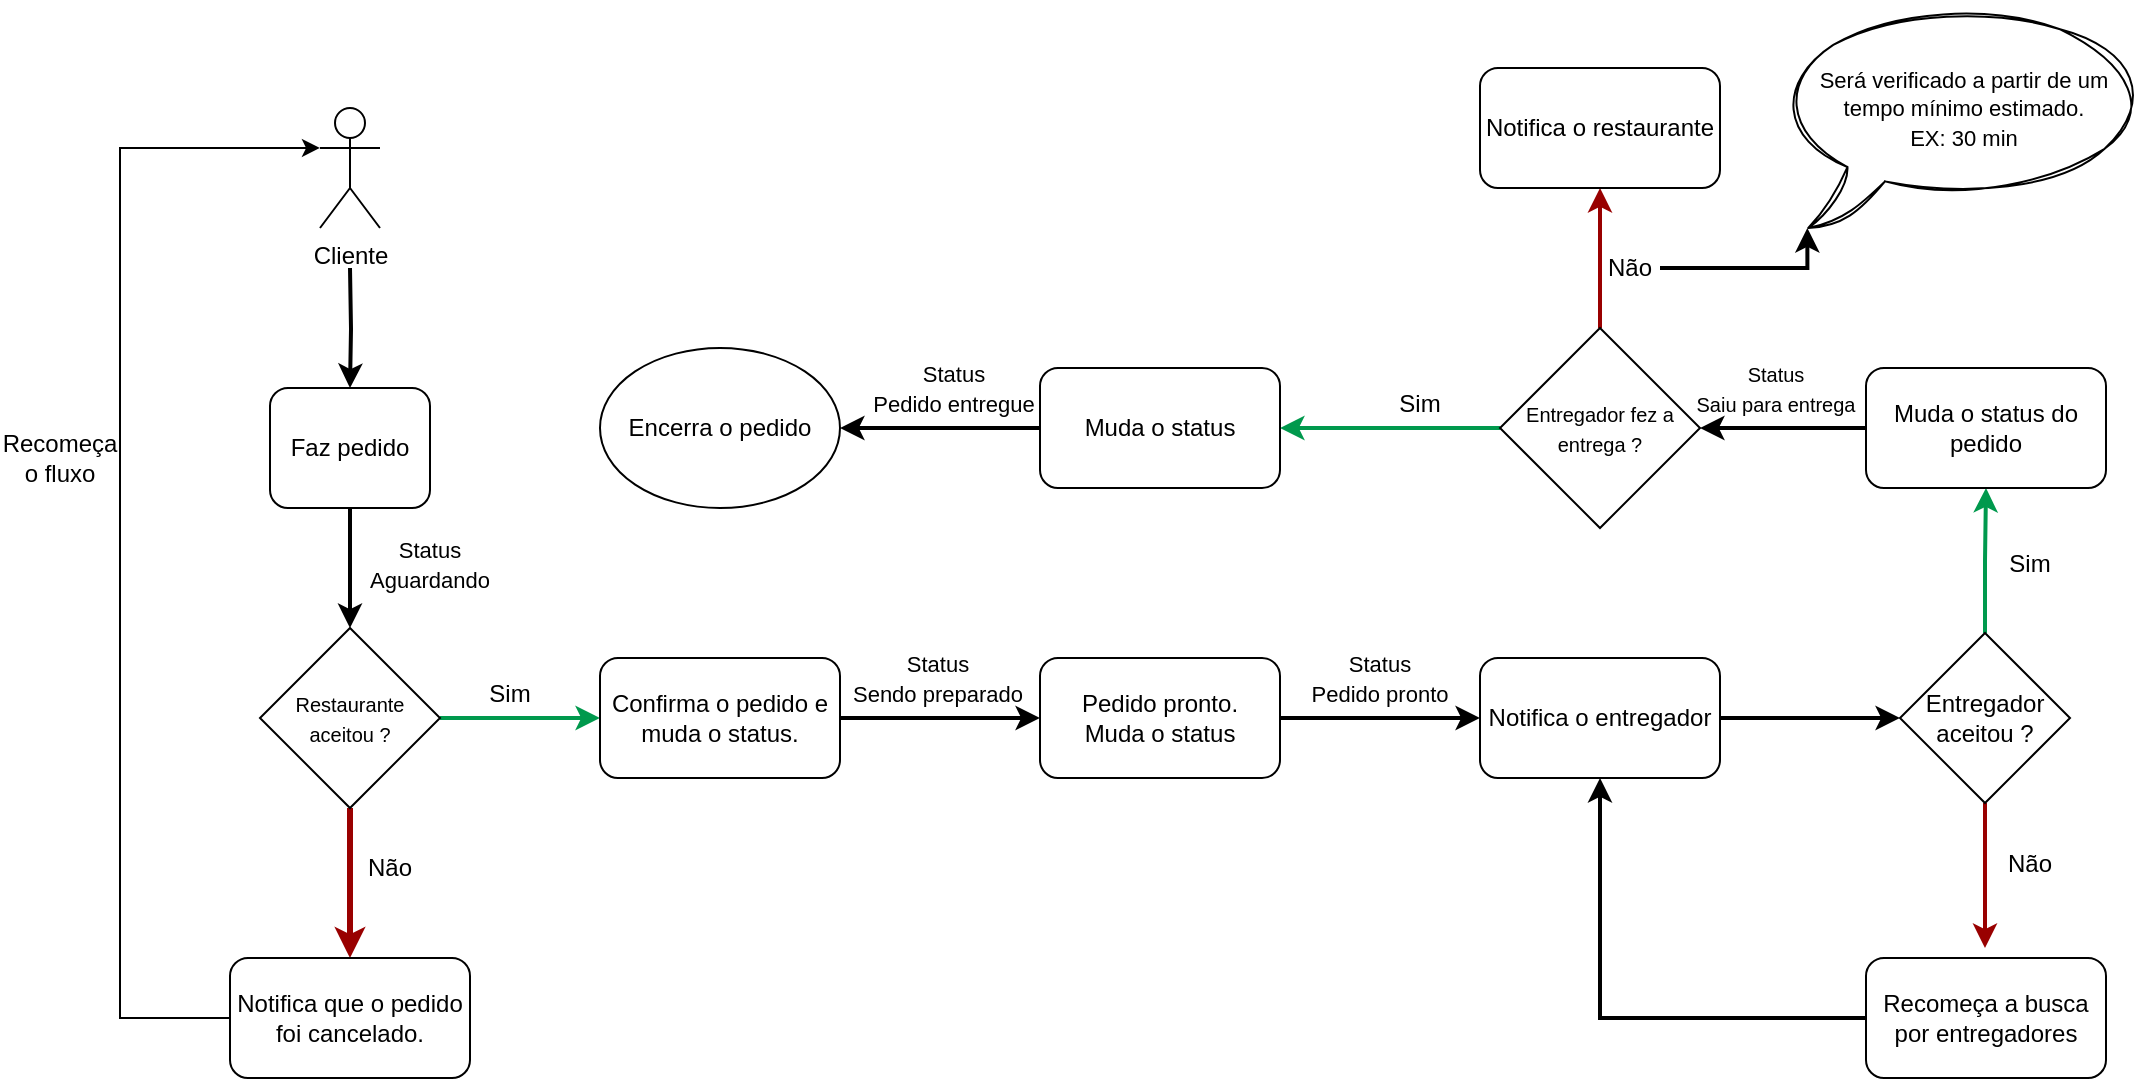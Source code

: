 <mxfile version="28.1.2">
  <diagram name="Página-1" id="fO-d1FPfZqXfKfvwFoon">
    <mxGraphModel dx="2381" dy="914" grid="1" gridSize="10" guides="1" tooltips="1" connect="1" arrows="1" fold="1" page="1" pageScale="1" pageWidth="827" pageHeight="1169" math="0" shadow="0">
      <root>
        <mxCell id="0" />
        <mxCell id="1" parent="0" />
        <mxCell id="8cvfjl4oaJ48gb-QfvNV-30" style="edgeStyle=orthogonalEdgeStyle;rounded=0;orthogonalLoop=1;jettySize=auto;html=1;strokeWidth=2;" parent="1" source="8cvfjl4oaJ48gb-QfvNV-23" target="8cvfjl4oaJ48gb-QfvNV-29" edge="1">
          <mxGeometry relative="1" as="geometry" />
        </mxCell>
        <mxCell id="8cvfjl4oaJ48gb-QfvNV-23" value="Faz pedido" style="rounded=1;whiteSpace=wrap;html=1;" parent="1" vertex="1">
          <mxGeometry x="125" y="240" width="80" height="60" as="geometry" />
        </mxCell>
        <mxCell id="8cvfjl4oaJ48gb-QfvNV-24" value="Cliente" style="shape=umlActor;verticalLabelPosition=bottom;verticalAlign=top;html=1;outlineConnect=0;align=center;" parent="1" vertex="1">
          <mxGeometry x="150" y="100" width="30" height="60" as="geometry" />
        </mxCell>
        <mxCell id="8cvfjl4oaJ48gb-QfvNV-36" style="edgeStyle=orthogonalEdgeStyle;rounded=0;orthogonalLoop=1;jettySize=auto;html=1;exitX=0.5;exitY=1;exitDx=0;exitDy=0;entryX=0.5;entryY=0;entryDx=0;entryDy=0;strokeWidth=3;strokeColor=#990000;" parent="1" source="8cvfjl4oaJ48gb-QfvNV-29" target="8cvfjl4oaJ48gb-QfvNV-34" edge="1">
          <mxGeometry relative="1" as="geometry" />
        </mxCell>
        <mxCell id="8cvfjl4oaJ48gb-QfvNV-42" style="edgeStyle=orthogonalEdgeStyle;rounded=0;orthogonalLoop=1;jettySize=auto;html=1;entryX=0;entryY=0.5;entryDx=0;entryDy=0;strokeWidth=2;strokeColor=#00994D;" parent="1" source="8cvfjl4oaJ48gb-QfvNV-29" target="8cvfjl4oaJ48gb-QfvNV-32" edge="1">
          <mxGeometry relative="1" as="geometry" />
        </mxCell>
        <mxCell id="8cvfjl4oaJ48gb-QfvNV-29" value="&lt;span style=&quot;font-size: 10px;&quot;&gt;Restaurante aceitou ?&lt;/span&gt;" style="rhombus;whiteSpace=wrap;html=1;" parent="1" vertex="1">
          <mxGeometry x="120" y="360" width="90" height="90" as="geometry" />
        </mxCell>
        <mxCell id="8cvfjl4oaJ48gb-QfvNV-43" style="edgeStyle=orthogonalEdgeStyle;rounded=0;orthogonalLoop=1;jettySize=auto;html=1;strokeWidth=2;" parent="1" source="8cvfjl4oaJ48gb-QfvNV-32" target="8cvfjl4oaJ48gb-QfvNV-37" edge="1">
          <mxGeometry relative="1" as="geometry" />
        </mxCell>
        <mxCell id="8cvfjl4oaJ48gb-QfvNV-32" value="Confirma o pedido e muda o status." style="rounded=1;whiteSpace=wrap;html=1;" parent="1" vertex="1">
          <mxGeometry x="290" y="375" width="120" height="60" as="geometry" />
        </mxCell>
        <mxCell id="8cvfjl4oaJ48gb-QfvNV-34" value="Notifica que o pedido foi cancelado." style="rounded=1;whiteSpace=wrap;html=1;" parent="1" vertex="1">
          <mxGeometry x="105" y="525" width="120" height="60" as="geometry" />
        </mxCell>
        <mxCell id="8cvfjl4oaJ48gb-QfvNV-45" style="edgeStyle=orthogonalEdgeStyle;rounded=0;orthogonalLoop=1;jettySize=auto;html=1;strokeWidth=2;" parent="1" source="8cvfjl4oaJ48gb-QfvNV-37" target="8cvfjl4oaJ48gb-QfvNV-44" edge="1">
          <mxGeometry relative="1" as="geometry" />
        </mxCell>
        <mxCell id="8cvfjl4oaJ48gb-QfvNV-37" value="Pedido pronto.&lt;br&gt;Muda o status" style="rounded=1;whiteSpace=wrap;html=1;" parent="1" vertex="1">
          <mxGeometry x="510" y="375" width="120" height="60" as="geometry" />
        </mxCell>
        <mxCell id="8cvfjl4oaJ48gb-QfvNV-49" style="edgeStyle=orthogonalEdgeStyle;rounded=0;orthogonalLoop=1;jettySize=auto;html=1;entryX=0;entryY=0.5;entryDx=0;entryDy=0;strokeWidth=2;" parent="1" source="8cvfjl4oaJ48gb-QfvNV-44" target="8cvfjl4oaJ48gb-QfvNV-48" edge="1">
          <mxGeometry relative="1" as="geometry" />
        </mxCell>
        <mxCell id="8cvfjl4oaJ48gb-QfvNV-44" value="Notifica o entregador" style="rounded=1;whiteSpace=wrap;html=1;" parent="1" vertex="1">
          <mxGeometry x="730" y="375" width="120" height="60" as="geometry" />
        </mxCell>
        <mxCell id="8cvfjl4oaJ48gb-QfvNV-52" style="edgeStyle=orthogonalEdgeStyle;rounded=0;orthogonalLoop=1;jettySize=auto;html=1;strokeColor=#990000;strokeWidth=2;" parent="1" source="8cvfjl4oaJ48gb-QfvNV-48" edge="1">
          <mxGeometry relative="1" as="geometry">
            <mxPoint x="982.5" y="520" as="targetPoint" />
          </mxGeometry>
        </mxCell>
        <mxCell id="8cvfjl4oaJ48gb-QfvNV-55" style="edgeStyle=orthogonalEdgeStyle;rounded=0;orthogonalLoop=1;jettySize=auto;html=1;entryX=0.5;entryY=1;entryDx=0;entryDy=0;strokeColor=#00994D;strokeWidth=2;" parent="1" source="8cvfjl4oaJ48gb-QfvNV-48" target="8cvfjl4oaJ48gb-QfvNV-54" edge="1">
          <mxGeometry relative="1" as="geometry" />
        </mxCell>
        <mxCell id="8cvfjl4oaJ48gb-QfvNV-48" value="Entregador aceitou ?" style="rhombus;whiteSpace=wrap;html=1;" parent="1" vertex="1">
          <mxGeometry x="940" y="362.5" width="85" height="85" as="geometry" />
        </mxCell>
        <mxCell id="8cvfjl4oaJ48gb-QfvNV-53" style="edgeStyle=orthogonalEdgeStyle;rounded=0;orthogonalLoop=1;jettySize=auto;html=1;entryX=0.5;entryY=1;entryDx=0;entryDy=0;strokeWidth=2;" parent="1" source="8cvfjl4oaJ48gb-QfvNV-51" target="8cvfjl4oaJ48gb-QfvNV-44" edge="1">
          <mxGeometry relative="1" as="geometry" />
        </mxCell>
        <mxCell id="8cvfjl4oaJ48gb-QfvNV-51" value="Recomeça a busca por entregadores" style="rounded=1;whiteSpace=wrap;html=1;" parent="1" vertex="1">
          <mxGeometry x="923" y="525" width="120" height="60" as="geometry" />
        </mxCell>
        <mxCell id="8cvfjl4oaJ48gb-QfvNV-62" style="edgeStyle=orthogonalEdgeStyle;rounded=0;orthogonalLoop=1;jettySize=auto;html=1;entryX=1;entryY=0.5;entryDx=0;entryDy=0;strokeWidth=2;" parent="1" source="8cvfjl4oaJ48gb-QfvNV-54" target="8cvfjl4oaJ48gb-QfvNV-61" edge="1">
          <mxGeometry relative="1" as="geometry" />
        </mxCell>
        <mxCell id="8cvfjl4oaJ48gb-QfvNV-54" value="Muda o status do pedido" style="rounded=1;whiteSpace=wrap;html=1;" parent="1" vertex="1">
          <mxGeometry x="923" y="230" width="120" height="60" as="geometry" />
        </mxCell>
        <mxCell id="8cvfjl4oaJ48gb-QfvNV-57" value="&lt;font style=&quot;font-size: 11px;&quot;&gt;Status&lt;br&gt;Sendo preparado&lt;/font&gt;" style="text;html=1;align=center;verticalAlign=middle;whiteSpace=wrap;rounded=0;" parent="1" vertex="1">
          <mxGeometry x="414" y="370" width="90" height="30" as="geometry" />
        </mxCell>
        <mxCell id="8cvfjl4oaJ48gb-QfvNV-58" value="&lt;font style=&quot;font-size: 10px;&quot;&gt;Status&lt;br&gt;Saiu para entrega&lt;/font&gt;" style="text;html=1;align=center;verticalAlign=middle;whiteSpace=wrap;rounded=0;" parent="1" vertex="1">
          <mxGeometry x="833" y="225" width="90" height="30" as="geometry" />
        </mxCell>
        <mxCell id="8cvfjl4oaJ48gb-QfvNV-59" value="&lt;font style=&quot;font-size: 11px;&quot;&gt;Status&lt;br&gt;Pedido pronto&lt;/font&gt;" style="text;html=1;align=center;verticalAlign=middle;whiteSpace=wrap;rounded=0;" parent="1" vertex="1">
          <mxGeometry x="640" y="370" width="80" height="30" as="geometry" />
        </mxCell>
        <mxCell id="8cvfjl4oaJ48gb-QfvNV-67" style="edgeStyle=orthogonalEdgeStyle;rounded=0;orthogonalLoop=1;jettySize=auto;html=1;entryX=0.5;entryY=1;entryDx=0;entryDy=0;strokeWidth=2;strokeColor=#990000;" parent="1" source="8cvfjl4oaJ48gb-QfvNV-61" target="8cvfjl4oaJ48gb-QfvNV-66" edge="1">
          <mxGeometry relative="1" as="geometry" />
        </mxCell>
        <mxCell id="8cvfjl4oaJ48gb-QfvNV-72" style="edgeStyle=orthogonalEdgeStyle;rounded=0;orthogonalLoop=1;jettySize=auto;html=1;strokeWidth=2;strokeColor=#00994D;entryX=1;entryY=0.5;entryDx=0;entryDy=0;" parent="1" source="8cvfjl4oaJ48gb-QfvNV-61" edge="1" target="8cvfjl4oaJ48gb-QfvNV-71">
          <mxGeometry relative="1" as="geometry">
            <mxPoint x="640" y="260.0" as="targetPoint" />
          </mxGeometry>
        </mxCell>
        <mxCell id="8cvfjl4oaJ48gb-QfvNV-61" value="&lt;font style=&quot;font-size: 10px;&quot;&gt;Entregador fez a entrega ?&lt;/font&gt;" style="rhombus;whiteSpace=wrap;html=1;" parent="1" vertex="1">
          <mxGeometry x="740" y="210" width="100" height="100" as="geometry" />
        </mxCell>
        <mxCell id="8cvfjl4oaJ48gb-QfvNV-66" value="Notifica o restaurante" style="rounded=1;whiteSpace=wrap;html=1;" parent="1" vertex="1">
          <mxGeometry x="730" y="80" width="120" height="60" as="geometry" />
        </mxCell>
        <mxCell id="8cvfjl4oaJ48gb-QfvNV-88" style="edgeStyle=orthogonalEdgeStyle;rounded=0;orthogonalLoop=1;jettySize=auto;html=1;entryX=1;entryY=0.5;entryDx=0;entryDy=0;strokeWidth=2;" parent="1" source="8cvfjl4oaJ48gb-QfvNV-71" target="8cvfjl4oaJ48gb-QfvNV-87" edge="1">
          <mxGeometry relative="1" as="geometry" />
        </mxCell>
        <mxCell id="8cvfjl4oaJ48gb-QfvNV-71" value="Muda o status" style="rounded=1;whiteSpace=wrap;html=1;" parent="1" vertex="1">
          <mxGeometry x="510" y="230" width="120" height="60" as="geometry" />
        </mxCell>
        <mxCell id="8cvfjl4oaJ48gb-QfvNV-73" value="&lt;font style=&quot;font-size: 11px;&quot;&gt;Status&lt;br&gt;Pedido entregue&lt;/font&gt;" style="text;html=1;align=center;verticalAlign=middle;whiteSpace=wrap;rounded=0;" parent="1" vertex="1">
          <mxGeometry x="424" y="225" width="86" height="30" as="geometry" />
        </mxCell>
        <mxCell id="8cvfjl4oaJ48gb-QfvNV-74" value="Não" style="text;html=1;align=center;verticalAlign=middle;whiteSpace=wrap;rounded=0;" parent="1" vertex="1">
          <mxGeometry x="170" y="470" width="30" height="20" as="geometry" />
        </mxCell>
        <mxCell id="8cvfjl4oaJ48gb-QfvNV-76" value="Sim" style="text;html=1;align=center;verticalAlign=middle;whiteSpace=wrap;rounded=0;" parent="1" vertex="1">
          <mxGeometry x="225" y="385" width="40" height="15" as="geometry" />
        </mxCell>
        <mxCell id="8cvfjl4oaJ48gb-QfvNV-78" value="Sim" style="text;html=1;align=center;verticalAlign=middle;whiteSpace=wrap;rounded=0;" parent="1" vertex="1">
          <mxGeometry x="680" y="240" width="40" height="15" as="geometry" />
        </mxCell>
        <mxCell id="8cvfjl4oaJ48gb-QfvNV-80" value="Não" style="text;html=1;align=center;verticalAlign=middle;whiteSpace=wrap;rounded=0;" parent="1" vertex="1">
          <mxGeometry x="790" y="172.5" width="30" height="15" as="geometry" />
        </mxCell>
        <mxCell id="8cvfjl4oaJ48gb-QfvNV-82" value="Sim" style="text;html=1;align=center;verticalAlign=middle;whiteSpace=wrap;rounded=0;" parent="1" vertex="1">
          <mxGeometry x="985" y="320" width="40" height="15" as="geometry" />
        </mxCell>
        <mxCell id="8cvfjl4oaJ48gb-QfvNV-83" value="Não" style="text;html=1;align=center;verticalAlign=middle;whiteSpace=wrap;rounded=0;" parent="1" vertex="1">
          <mxGeometry x="990" y="470" width="30" height="15" as="geometry" />
        </mxCell>
        <mxCell id="8cvfjl4oaJ48gb-QfvNV-87" value="Encerra o pedido" style="ellipse;whiteSpace=wrap;html=1;" parent="1" vertex="1">
          <mxGeometry x="290" y="220" width="120" height="80" as="geometry" />
        </mxCell>
        <mxCell id="8cvfjl4oaJ48gb-QfvNV-108" value="" style="whiteSpace=wrap;html=1;shape=mxgraph.basic.oval_callout;sketch=1;curveFitting=1;jiggle=2;" parent="1" vertex="1">
          <mxGeometry x="878.75" y="46.78" width="186.5" height="113.22" as="geometry" />
        </mxCell>
        <mxCell id="8cvfjl4oaJ48gb-QfvNV-112" value="&lt;span style=&quot;font-size: 11px;&quot;&gt;Será verificado a partir de um tempo mínimo estimado.&lt;/span&gt;&lt;br style=&quot;font-size: 11px;&quot;&gt;&lt;span style=&quot;font-size: 11px;&quot;&gt;EX: 30 min&lt;/span&gt;" style="text;html=1;align=center;verticalAlign=middle;whiteSpace=wrap;rounded=0;" parent="1" vertex="1">
          <mxGeometry x="894" y="80.0" width="156" height="40.98" as="geometry" />
        </mxCell>
        <mxCell id="8cvfjl4oaJ48gb-QfvNV-113" style="edgeStyle=orthogonalEdgeStyle;rounded=0;orthogonalLoop=1;jettySize=auto;html=1;entryX=0.08;entryY=1;entryDx=0;entryDy=0;entryPerimeter=0;strokeWidth=2;" parent="1" source="8cvfjl4oaJ48gb-QfvNV-80" target="8cvfjl4oaJ48gb-QfvNV-108" edge="1">
          <mxGeometry relative="1" as="geometry" />
        </mxCell>
        <mxCell id="8cvfjl4oaJ48gb-QfvNV-116" style="edgeStyle=orthogonalEdgeStyle;rounded=0;orthogonalLoop=1;jettySize=auto;html=1;entryX=0.5;entryY=0;entryDx=0;entryDy=0;strokeWidth=2;" parent="1" target="8cvfjl4oaJ48gb-QfvNV-23" edge="1">
          <mxGeometry relative="1" as="geometry">
            <mxPoint x="165" y="180" as="sourcePoint" />
          </mxGeometry>
        </mxCell>
        <mxCell id="8cvfjl4oaJ48gb-QfvNV-117" style="edgeStyle=orthogonalEdgeStyle;rounded=0;orthogonalLoop=1;jettySize=auto;html=1;entryX=0;entryY=0.333;entryDx=0;entryDy=0;entryPerimeter=0;" parent="1" source="8cvfjl4oaJ48gb-QfvNV-34" target="8cvfjl4oaJ48gb-QfvNV-24" edge="1">
          <mxGeometry relative="1" as="geometry">
            <mxPoint x="130" y="20" as="targetPoint" />
            <Array as="points">
              <mxPoint x="50" y="555" />
              <mxPoint x="50" y="120" />
            </Array>
          </mxGeometry>
        </mxCell>
        <mxCell id="8cvfjl4oaJ48gb-QfvNV-118" value="Recomeça o fluxo" style="text;html=1;align=center;verticalAlign=middle;whiteSpace=wrap;rounded=0;" parent="1" vertex="1">
          <mxGeometry x="-10" y="260" width="60" height="30" as="geometry" />
        </mxCell>
        <mxCell id="_W6ZbeZfHnD31pwm2OXd-1" value="&lt;font style=&quot;font-size: 11px;&quot;&gt;Status&lt;br&gt;Aguardando&lt;/font&gt;" style="text;html=1;align=center;verticalAlign=middle;whiteSpace=wrap;rounded=0;" parent="1" vertex="1">
          <mxGeometry x="170" y="312.5" width="70" height="30" as="geometry" />
        </mxCell>
      </root>
    </mxGraphModel>
  </diagram>
</mxfile>
